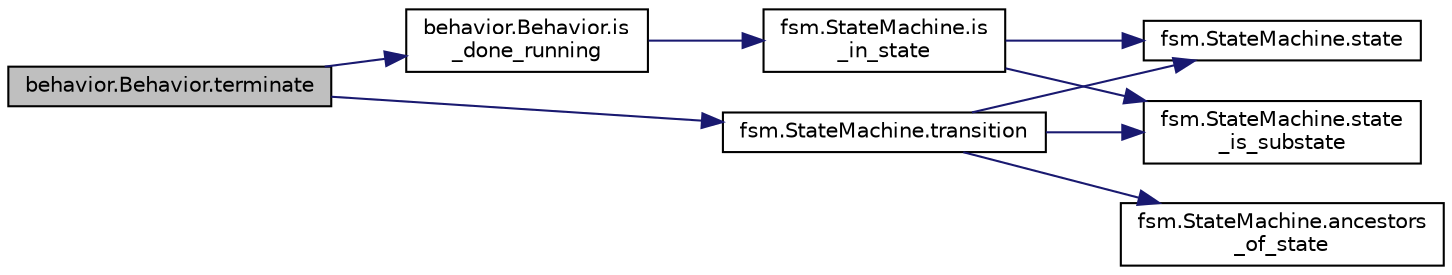 digraph "behavior.Behavior.terminate"
{
 // INTERACTIVE_SVG=YES
  edge [fontname="Helvetica",fontsize="10",labelfontname="Helvetica",labelfontsize="10"];
  node [fontname="Helvetica",fontsize="10",shape=record];
  rankdir="LR";
  Node1 [label="behavior.Behavior.terminate",height=0.2,width=0.4,color="black", fillcolor="grey75", style="filled", fontcolor="black"];
  Node1 -> Node2 [color="midnightblue",fontsize="10",style="solid",fontname="Helvetica"];
  Node2 [label="behavior.Behavior.is\l_done_running",height=0.2,width=0.4,color="black", fillcolor="white", style="filled",URL="$d3/d7e/classbehavior_1_1_behavior.html#ae8efa2b6dc9ec6e796755654353bac68",tooltip="Whether or not the Behavior is running Because we use hierarchial state machines, a behavior never be..."];
  Node2 -> Node3 [color="midnightblue",fontsize="10",style="solid",fontname="Helvetica"];
  Node3 [label="fsm.StateMachine.is\l_in_state",height=0.2,width=0.4,color="black", fillcolor="white", style="filled",URL="$d4/dd8/classfsm_1_1_state_machine.html#a063f09b89a9c98290a955f93279496f6"];
  Node3 -> Node4 [color="midnightblue",fontsize="10",style="solid",fontname="Helvetica"];
  Node4 [label="fsm.StateMachine.state\l_is_substate",height=0.2,width=0.4,color="black", fillcolor="white", style="filled",URL="$d4/dd8/classfsm_1_1_state_machine.html#a6875ee48c4051c3a36e4f9e9966e5467"];
  Node3 -> Node5 [color="midnightblue",fontsize="10",style="solid",fontname="Helvetica"];
  Node5 [label="fsm.StateMachine.state",height=0.2,width=0.4,color="black", fillcolor="white", style="filled",URL="$d4/dd8/classfsm_1_1_state_machine.html#ad2ac73f2d3ea3706428f1bda246098f8"];
  Node1 -> Node6 [color="midnightblue",fontsize="10",style="solid",fontname="Helvetica"];
  Node6 [label="fsm.StateMachine.transition",height=0.2,width=0.4,color="black", fillcolor="white", style="filled",URL="$d4/dd8/classfsm_1_1_state_machine.html#a3ada22b8d508be982f681cde63fca674"];
  Node6 -> Node5 [color="midnightblue",fontsize="10",style="solid",fontname="Helvetica"];
  Node6 -> Node7 [color="midnightblue",fontsize="10",style="solid",fontname="Helvetica"];
  Node7 [label="fsm.StateMachine.ancestors\l_of_state",height=0.2,width=0.4,color="black", fillcolor="white", style="filled",URL="$d4/dd8/classfsm_1_1_state_machine.html#ab772209815d0ca026b9906b63a1e3083"];
  Node6 -> Node4 [color="midnightblue",fontsize="10",style="solid",fontname="Helvetica"];
}
